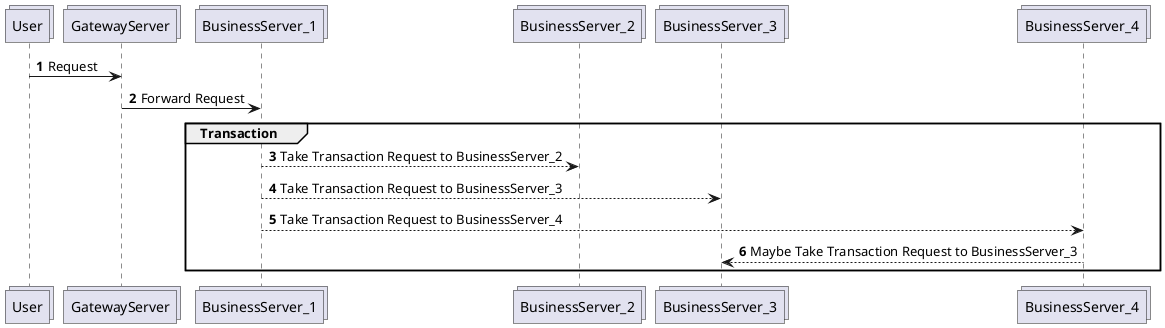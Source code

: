 @startuml
'https://plantuml.com/sequence-diagram
autonumber

collections User
collections GatewayServer
collections BusinessServer_1
collections BusinessServer_2
collections BusinessServer_3
collections BusinessServer_4

User -> GatewayServer: Request
GatewayServer -> BusinessServer_1: Forward Request
group Transaction
BusinessServer_1 --> BusinessServer_2: Take Transaction Request to BusinessServer_2
BusinessServer_1 --> BusinessServer_3: Take Transaction Request to BusinessServer_3
BusinessServer_1 --> BusinessServer_4: Take Transaction Request to BusinessServer_4
BusinessServer_4 --> BusinessServer_3: Maybe Take Transaction Request to BusinessServer_3
end
@enduml